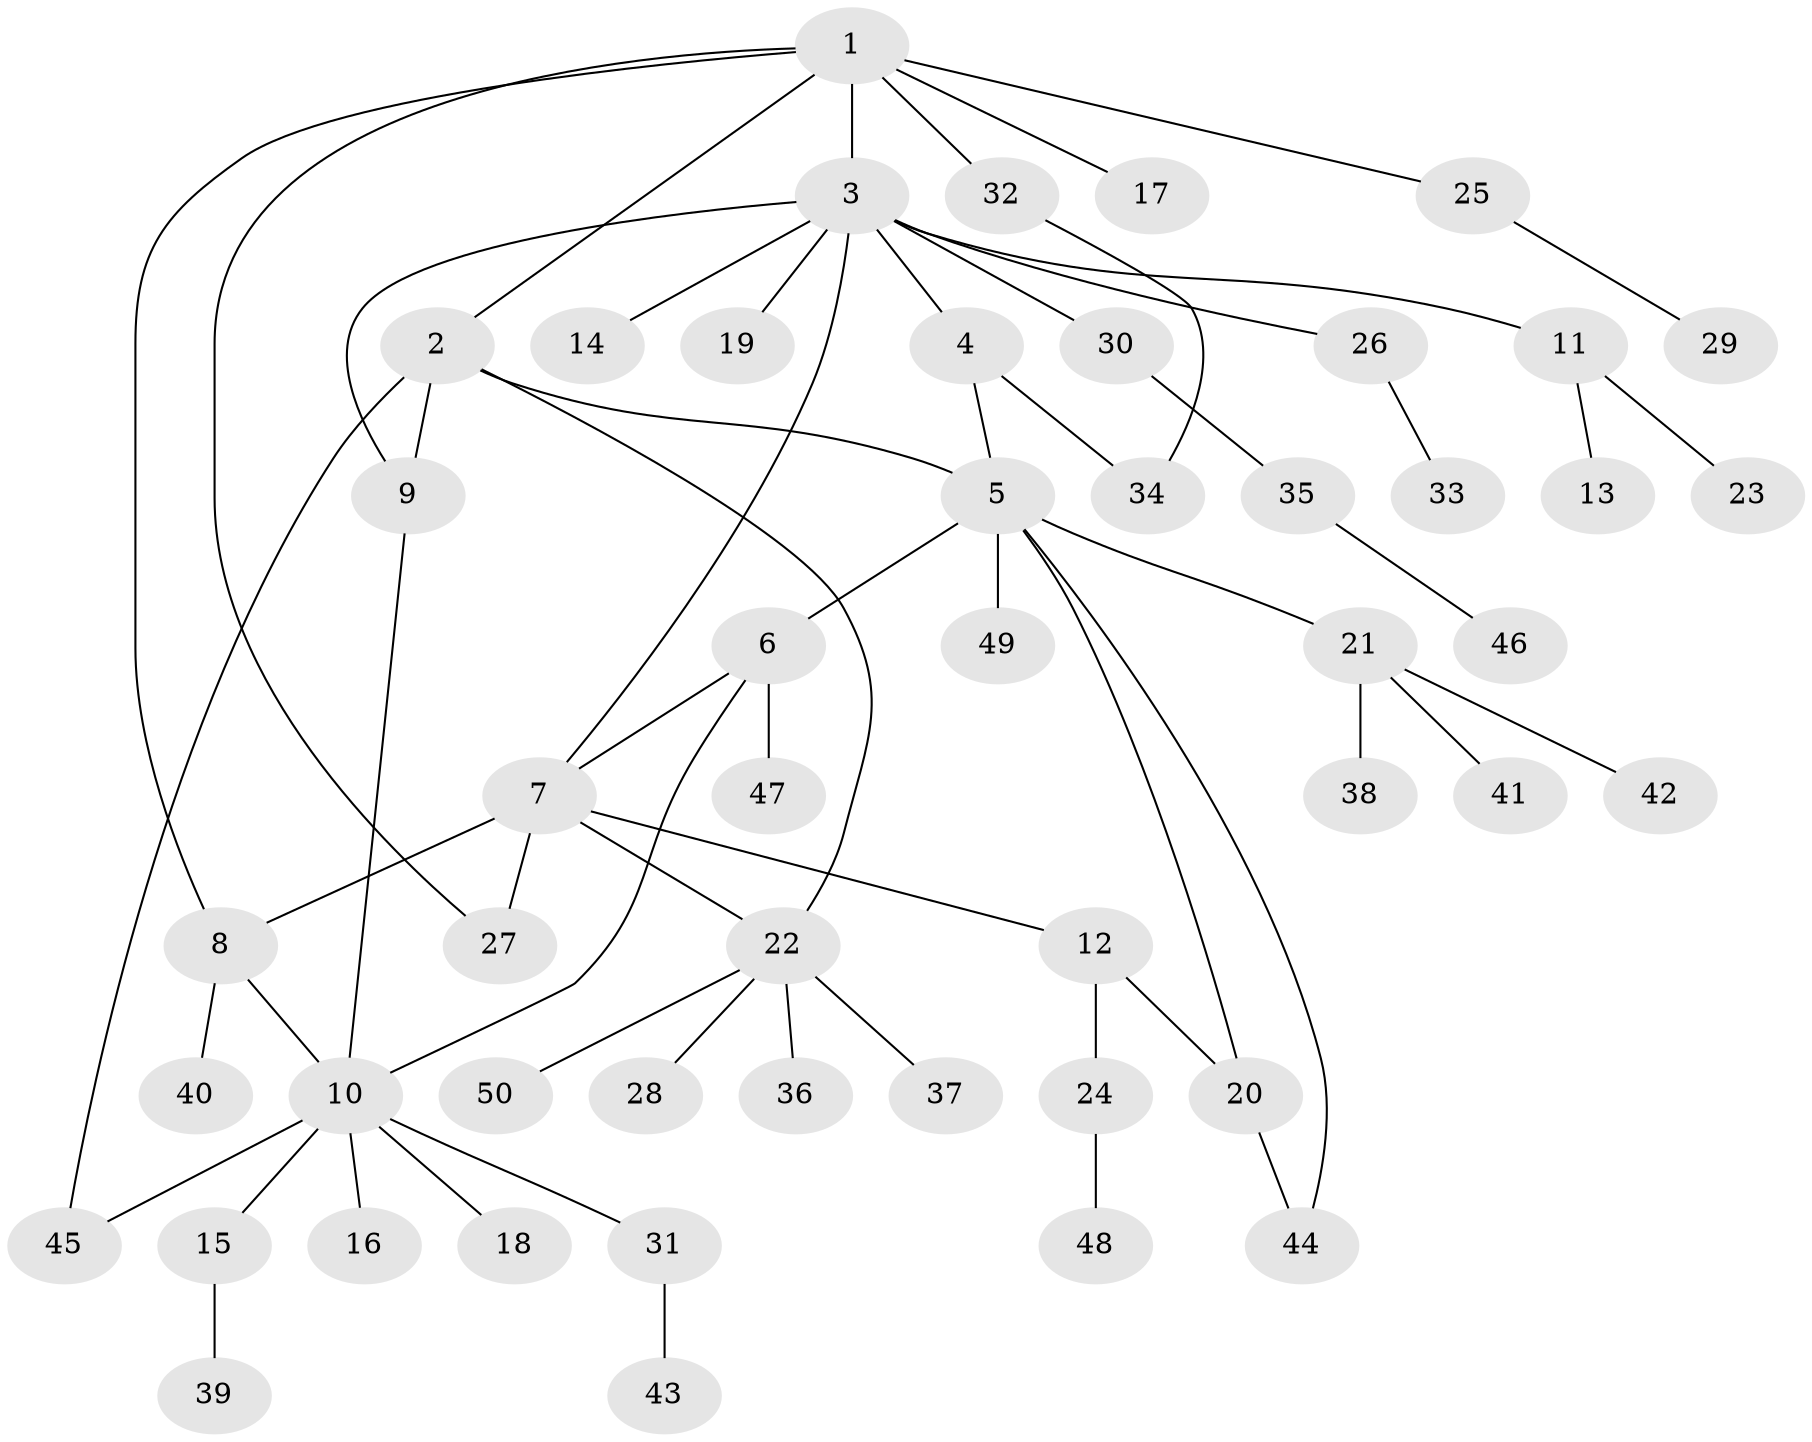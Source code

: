 // Generated by graph-tools (version 1.1) at 2025/26/03/09/25 03:26:44]
// undirected, 50 vertices, 61 edges
graph export_dot {
graph [start="1"]
  node [color=gray90,style=filled];
  1;
  2;
  3;
  4;
  5;
  6;
  7;
  8;
  9;
  10;
  11;
  12;
  13;
  14;
  15;
  16;
  17;
  18;
  19;
  20;
  21;
  22;
  23;
  24;
  25;
  26;
  27;
  28;
  29;
  30;
  31;
  32;
  33;
  34;
  35;
  36;
  37;
  38;
  39;
  40;
  41;
  42;
  43;
  44;
  45;
  46;
  47;
  48;
  49;
  50;
  1 -- 2;
  1 -- 3;
  1 -- 8;
  1 -- 17;
  1 -- 25;
  1 -- 27;
  1 -- 32;
  2 -- 5;
  2 -- 9;
  2 -- 22;
  2 -- 45;
  3 -- 4;
  3 -- 7;
  3 -- 9;
  3 -- 11;
  3 -- 14;
  3 -- 19;
  3 -- 26;
  3 -- 30;
  4 -- 5;
  4 -- 34;
  5 -- 6;
  5 -- 20;
  5 -- 21;
  5 -- 44;
  5 -- 49;
  6 -- 7;
  6 -- 10;
  6 -- 47;
  7 -- 8;
  7 -- 12;
  7 -- 22;
  7 -- 27;
  8 -- 10;
  8 -- 40;
  9 -- 10;
  10 -- 15;
  10 -- 16;
  10 -- 18;
  10 -- 31;
  10 -- 45;
  11 -- 13;
  11 -- 23;
  12 -- 20;
  12 -- 24;
  15 -- 39;
  20 -- 44;
  21 -- 38;
  21 -- 41;
  21 -- 42;
  22 -- 28;
  22 -- 36;
  22 -- 37;
  22 -- 50;
  24 -- 48;
  25 -- 29;
  26 -- 33;
  30 -- 35;
  31 -- 43;
  32 -- 34;
  35 -- 46;
}
